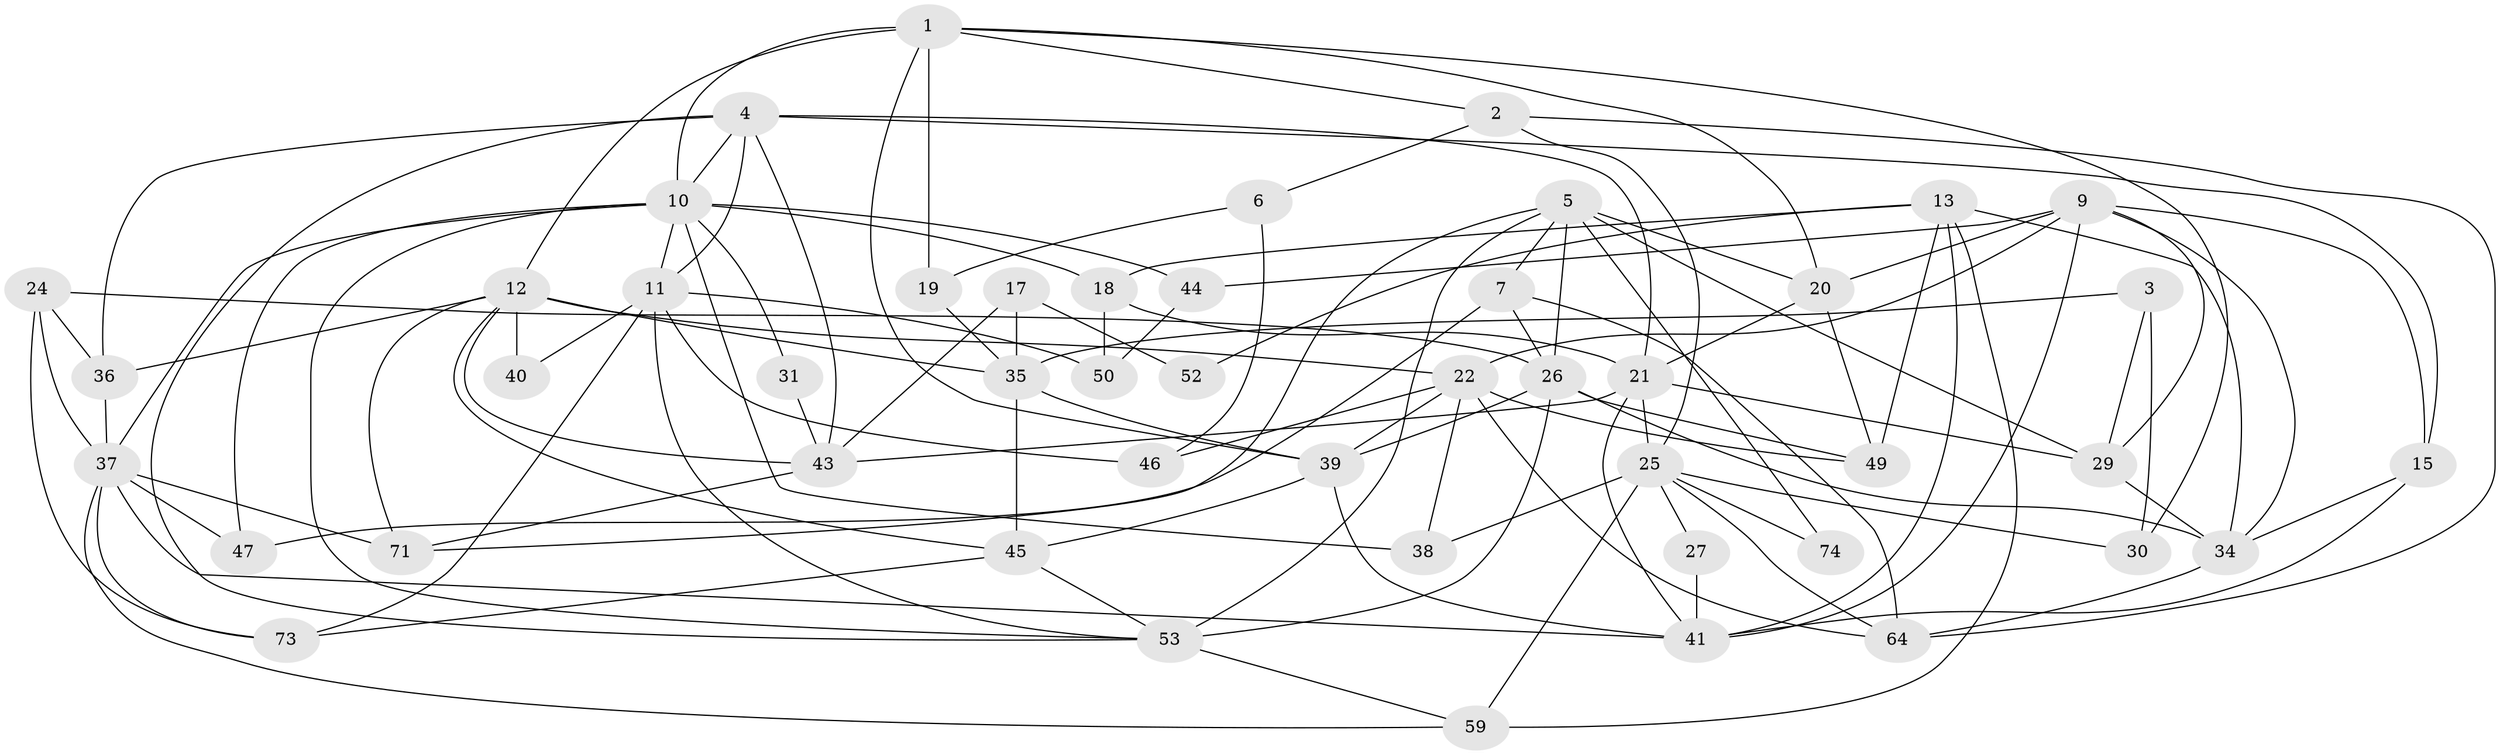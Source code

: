 // Generated by graph-tools (version 1.1) at 2025/52/02/27/25 19:52:01]
// undirected, 48 vertices, 117 edges
graph export_dot {
graph [start="1"]
  node [color=gray90,style=filled];
  1 [super="+72"];
  2 [super="+16"];
  3 [super="+8"];
  4 [super="+66"];
  5 [super="+23"];
  6;
  7;
  9 [super="+42"];
  10 [super="+56"];
  11 [super="+14"];
  12 [super="+33"];
  13 [super="+28"];
  15;
  17;
  18 [super="+55"];
  19;
  20 [super="+54"];
  21 [super="+69"];
  22 [super="+51"];
  24;
  25 [super="+62"];
  26 [super="+32"];
  27;
  29;
  30;
  31;
  34 [super="+61"];
  35 [super="+63"];
  36 [super="+68"];
  37 [super="+48"];
  38;
  39 [super="+67"];
  40;
  41 [super="+65"];
  43 [super="+58"];
  44;
  45;
  46;
  47;
  49 [super="+57"];
  50;
  52;
  53 [super="+60"];
  59 [super="+70"];
  64;
  71;
  73;
  74;
  1 -- 19;
  1 -- 2;
  1 -- 10;
  1 -- 12;
  1 -- 20;
  1 -- 30;
  1 -- 39;
  2 -- 64;
  2 -- 6;
  2 -- 25;
  3 -- 29;
  3 -- 30;
  3 -- 35;
  4 -- 11;
  4 -- 21;
  4 -- 53;
  4 -- 10;
  4 -- 43;
  4 -- 15;
  4 -- 36;
  5 -- 20;
  5 -- 29;
  5 -- 71;
  5 -- 74;
  5 -- 26;
  5 -- 7;
  5 -- 53;
  6 -- 19;
  6 -- 46;
  7 -- 47;
  7 -- 64;
  7 -- 26;
  9 -- 41;
  9 -- 22;
  9 -- 44;
  9 -- 34;
  9 -- 29;
  9 -- 15;
  9 -- 20;
  10 -- 53;
  10 -- 18;
  10 -- 31;
  10 -- 38;
  10 -- 37 [weight=2];
  10 -- 11;
  10 -- 44;
  10 -- 47;
  11 -- 40;
  11 -- 50;
  11 -- 53;
  11 -- 73;
  11 -- 46;
  12 -- 71;
  12 -- 22;
  12 -- 40;
  12 -- 43;
  12 -- 45;
  12 -- 35 [weight=2];
  12 -- 36;
  13 -- 52;
  13 -- 41;
  13 -- 18;
  13 -- 59 [weight=2];
  13 -- 49;
  13 -- 34;
  15 -- 41;
  15 -- 34;
  17 -- 35;
  17 -- 52;
  17 -- 43;
  18 -- 21;
  18 -- 50;
  19 -- 35;
  20 -- 49;
  20 -- 21;
  21 -- 41;
  21 -- 29;
  21 -- 43;
  21 -- 25;
  22 -- 46;
  22 -- 64;
  22 -- 49;
  22 -- 38;
  22 -- 39;
  24 -- 73;
  24 -- 36;
  24 -- 37;
  24 -- 26;
  25 -- 64;
  25 -- 30;
  25 -- 38;
  25 -- 74;
  25 -- 27;
  25 -- 59;
  26 -- 34 [weight=2];
  26 -- 53;
  26 -- 39;
  26 -- 49;
  27 -- 41;
  29 -- 34;
  31 -- 43;
  34 -- 64;
  35 -- 39;
  35 -- 45;
  36 -- 37;
  37 -- 71;
  37 -- 41;
  37 -- 73;
  37 -- 59;
  37 -- 47;
  39 -- 41;
  39 -- 45;
  43 -- 71;
  44 -- 50;
  45 -- 53;
  45 -- 73;
  53 -- 59 [weight=2];
}
